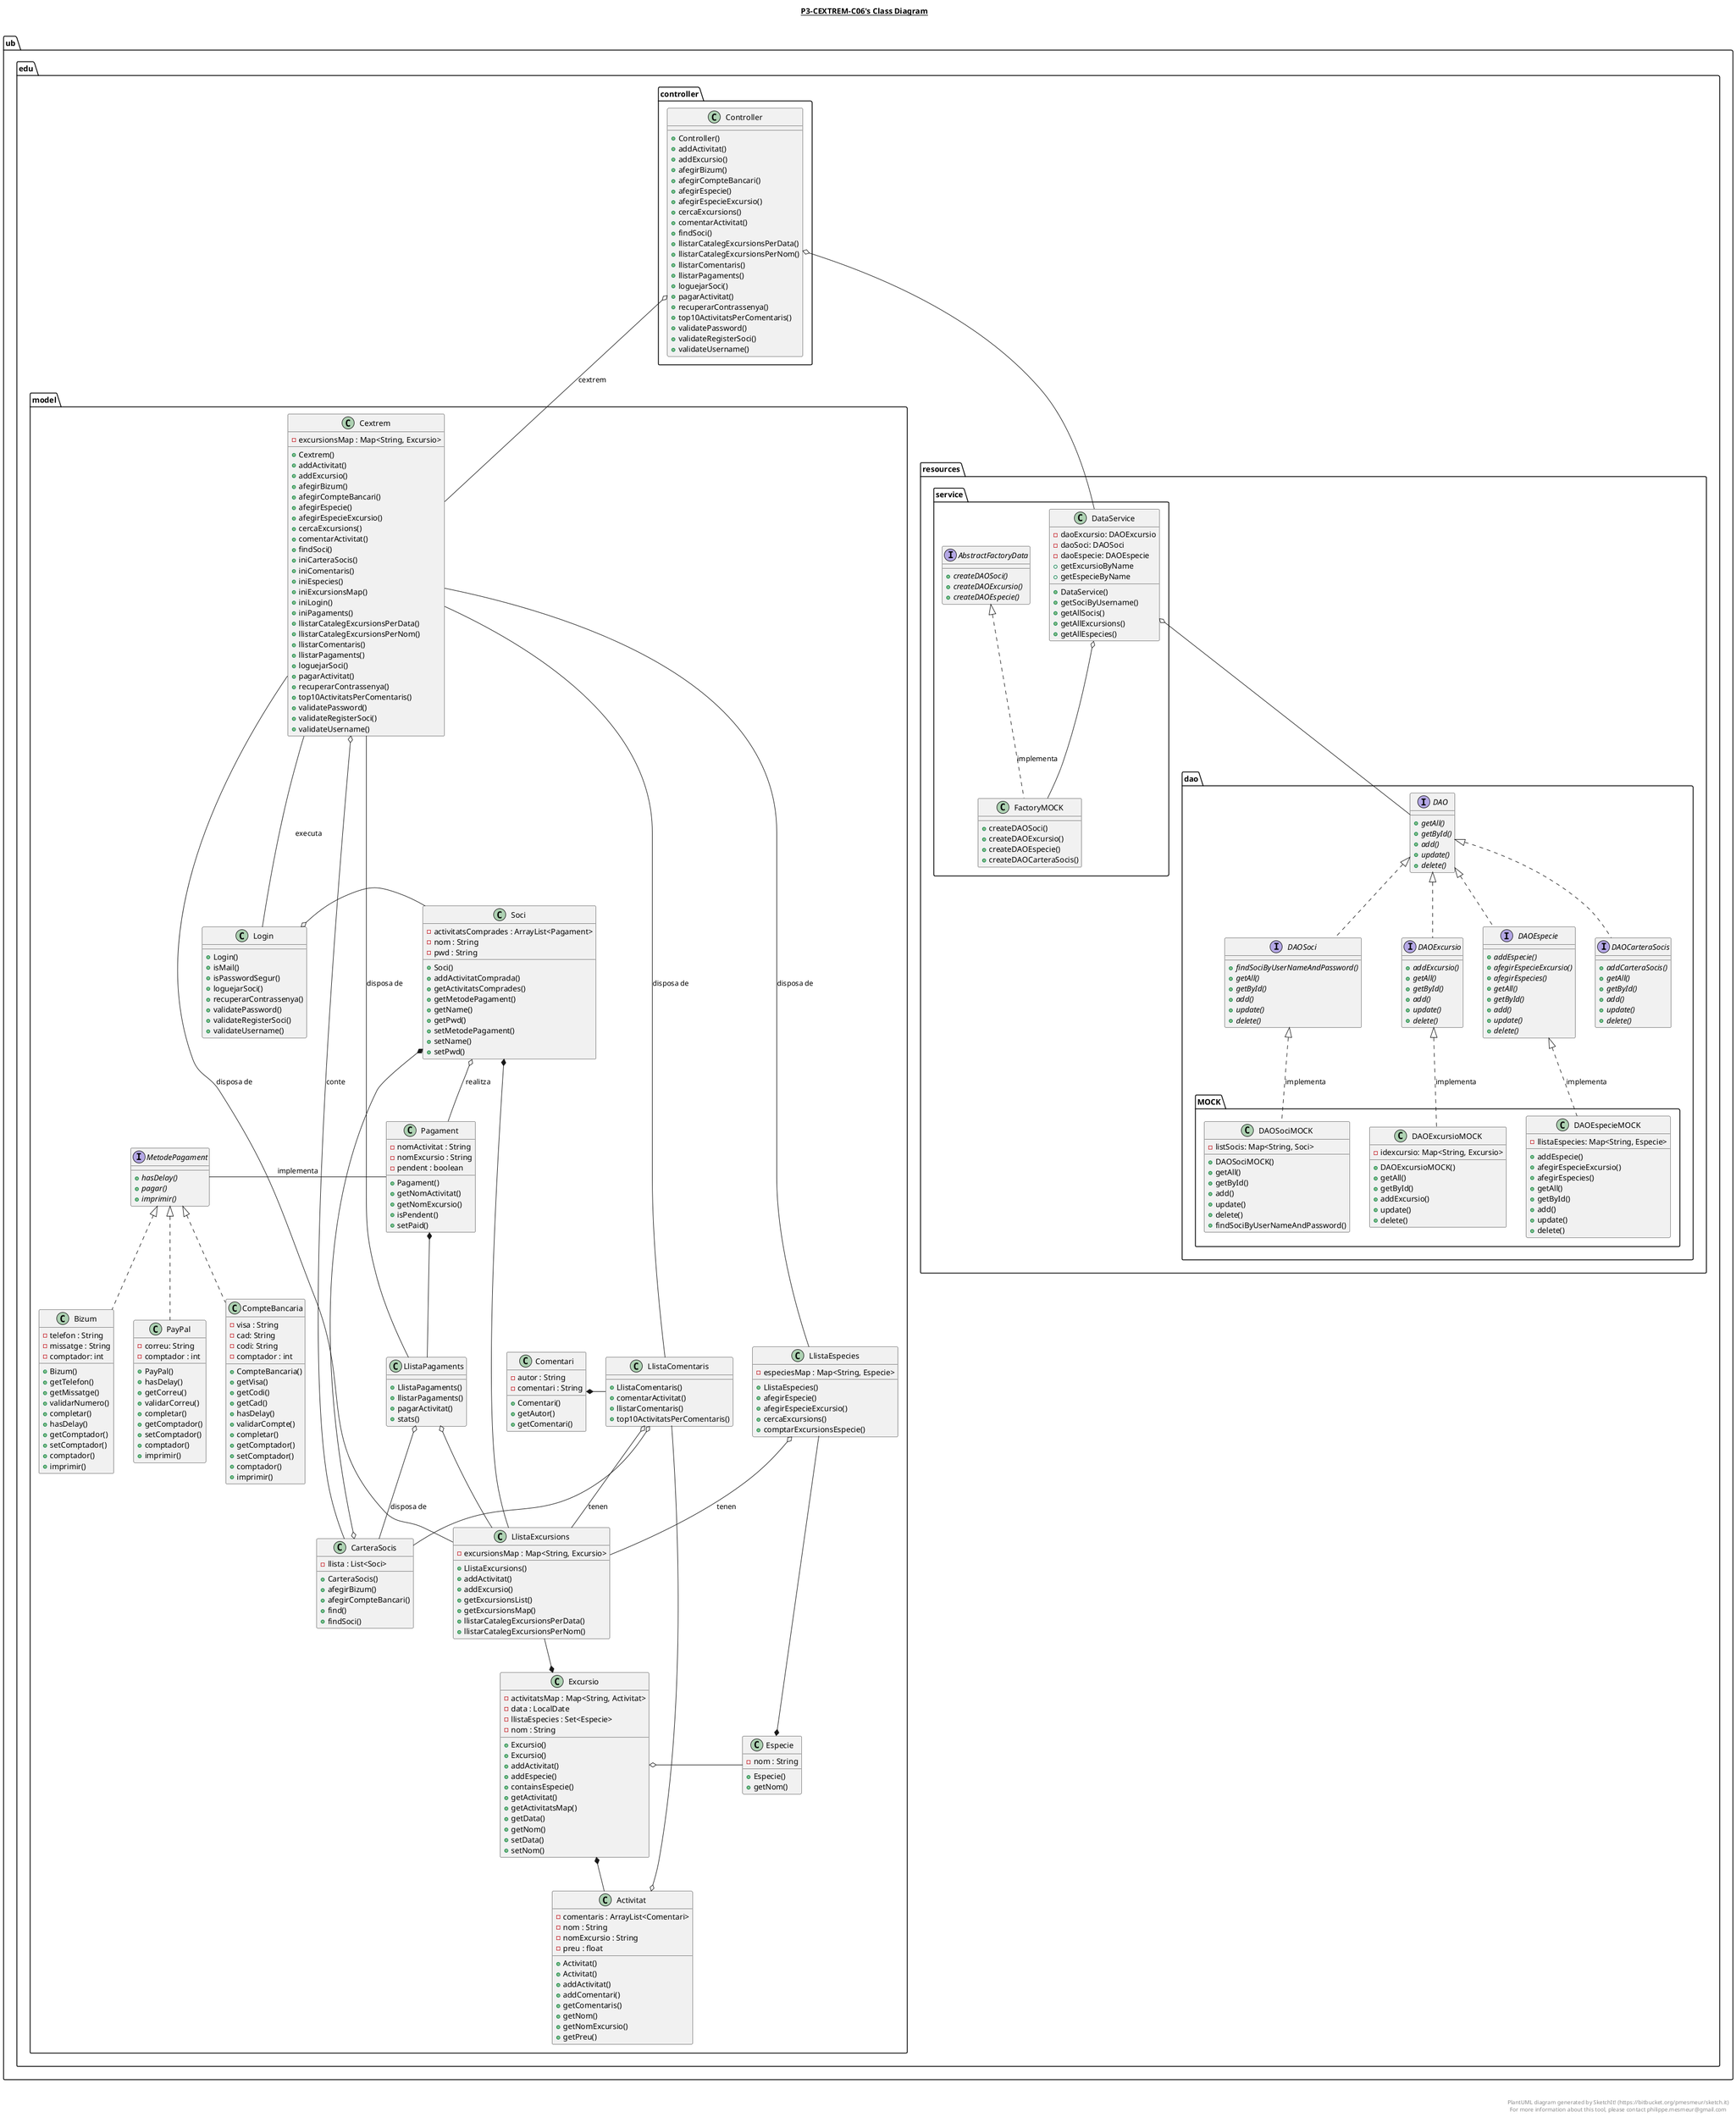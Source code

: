 @startuml

title __P3-CEXTREM-C06's Class Diagram__\n

  namespace ub.edu.controller {
      class ub.edu.controller.Controller {
              + Controller()
              + addActivitat()
              + addExcursio()
              + afegirBizum()
              + afegirCompteBancari()
              + afegirEspecie()
              + afegirEspecieExcursio()
              + cercaExcursions()
              + comentarActivitat()
              + findSoci()
              + llistarCatalegExcursionsPerData()
              + llistarCatalegExcursionsPerNom()
              + llistarComentaris()
              + llistarPagaments()
              + loguejarSoci()
              + pagarActivitat()
              + recuperarContrassenya()
              + top10ActivitatsPerComentaris()
              + validatePassword()
              + validateRegisterSoci()
              + validateUsername()
      }
    }


    namespace ub.edu.model {
      class ub.edu.model.Activitat {
              - comentaris : ArrayList<Comentari>
              - nom : String
              - nomExcursio : String
              - preu : float
              + Activitat()
              + Activitat()
              + addActivitat()
              + addComentari()
              + getComentaris()
              + getNom()
              + getNomExcursio()
              + getPreu()
          }


    }


    namespace ub.edu.model {
      class ub.edu.model.Bizum {
           - telefon : String
           - missatge : String
           - comptador: int
           + Bizum()
           + getTelefon()
           + getMissatge()
           + validarNumero()
           + completar()
           + hasDelay()
           + getComptador()
           + setComptador()
           + comptador()
           + imprimir()
      }
    }
    namespace ub.edu.model{
     class ub.edu.model.PayPal{
           - correu: String
           - comptador : int
           + PayPal()
           + hasDelay()
           + getCorreu()
           + validarCorreu()
           + completar()
           + getComptador()
           + setComptador()
           + comptador()
           + imprimir()
         }
      }


    namespace ub.edu.model {
      class ub.edu.model.CarteraSocis {
              - llista : List<Soci>
              + CarteraSocis()
              + afegirBizum()
              + afegirCompteBancari()
              + find()
              + findSoci()
      }
    }


    namespace ub.edu.model {
      class ub.edu.model.Cextrem {
          - excursionsMap : Map<String, Excursio>
                  + Cextrem()
                  + addActivitat()
                  + addExcursio()
                  + afegirBizum()
                  + afegirCompteBancari()
                  + afegirEspecie()
                  + afegirEspecieExcursio()
                  + cercaExcursions()
                  + comentarActivitat()
                  + findSoci()
                  + iniCarteraSocis()
                  + iniComentaris()
                  + iniEspecies()
                  + iniExcursionsMap()
                  + iniLogin()
                  + iniPagaments()
                  + llistarCatalegExcursionsPerData()
                  + llistarCatalegExcursionsPerNom()
                  + llistarComentaris()
                  + llistarPagaments()
                  + loguejarSoci()
                  + pagarActivitat()
                  + recuperarContrassenya()
                  + top10ActivitatsPerComentaris()
                  + validatePassword()
                  + validateRegisterSoci()
                  + validateUsername()
      }
    }


     namespace ub.edu.model {
        class ub.edu.model.Comentari {
            - autor : String
            - comentari : String
            + Comentari()
            + getAutor()
            + getComentari()
        }
      }


      namespace ub.edu.model {
        class ub.edu.model.CompteBancaria {
            - visa : String
            - cad: String
            - codi: String
            - comptador : int

            + CompteBancaria()
            + getVisa()
            + getCodi()
            + getCad()
            + hasDelay()
            + validarCompte()
            + completar()
            + getComptador()
            + setComptador()
            + comptador()
            + imprimir()
        }
      }


      namespace ub.edu.model {
        class ub.edu.model.Especie {
            - nom : String
            + Especie()
            + getNom()
        }
      }


      namespace ub.edu.model {
        class ub.edu.model.Excursio {
            - activitatsMap : Map<String, Activitat>
            - data : LocalDate
            - llistaEspecies : Set<Especie>
            - nom : String
            + Excursio()
            + Excursio()
            + addActivitat()
            + addEspecie()
            + containsEspecie()
            + getActivitat()
            + getActivitatsMap()
            + getData()
            + getNom()
            + setData()
            + setNom()
        }
      }


      namespace ub.edu.model {
        class ub.edu.model.LlistaComentaris {
            + LlistaComentaris()
            + comentarActivitat()
            + llistarComentaris()
            + top10ActivitatsPerComentaris()
        }
      }


      namespace ub.edu.model {
        class ub.edu.model.LlistaEspecies {
            - especiesMap : Map<String, Especie>
            + LlistaEspecies()
            + afegirEspecie()
            + afegirEspecieExcursio()
            + cercaExcursions()
            + comptarExcursionsEspecie()
        }
      }


      namespace ub.edu.model {
        class ub.edu.model.LlistaExcursions {
            - excursionsMap : Map<String, Excursio>
            + LlistaExcursions()
            + addActivitat()
            + addExcursio()
            + getExcursionsList()
            + getExcursionsMap()
            + llistarCatalegExcursionsPerData()
            + llistarCatalegExcursionsPerNom()
        }
      }


      namespace ub.edu.model {
        class ub.edu.model.LlistaPagaments {
            + LlistaPagaments()
            + llistarPagaments()
            + pagarActivitat()
            + stats()
        }
      }


      namespace ub.edu.model {
        class ub.edu.model.Login {
            + Login()
            + isMail()
            + isPasswordSegur()
            + loguejarSoci()
            + recuperarContrassenya()
            + validatePassword()
            + validateRegisterSoci()
            + validateUsername()
        }
      }


      namespace ub.edu.model {
        interface ub.edu.model.MetodePagament {
            {abstract} + hasDelay()
            {abstract} + pagar()
            {abstract} + imprimir()
        }
      }


      namespace ub.edu.model {
        class ub.edu.model.Pagament {
            - nomActivitat : String
            - nomExcursio : String
            - pendent : boolean
            + Pagament()
            + getNomActivitat()
            + getNomExcursio()
            + isPendent()
            + setPaid()
        }
      }


      namespace ub.edu.model {
        class ub.edu.model.Soci {
            - activitatsComprades : ArrayList<Pagament>
            - nom : String
            - pwd : String
            + Soci()
            + addActivitatComprada()
            + getActivitatsComprades()
            + getMetodePagament()
            + getName()
            + getPwd()
            + setMetodePagament()
            + setName()
            + setPwd()
        }
      }




    ub.edu.controller.Controller o-- ub.edu.model.Cextrem : cextrem
    ub.edu.model.Bizum .up.|> ub.edu.model.MetodePagament
    ub.edu.model.Cextrem o--r ub.edu.model.CarteraSocis : conte
    ub.edu.model.Cextrem --- ub.edu.model.LlistaComentaris : disposa de
    ub.edu.model.Cextrem --- ub.edu.model.LlistaEspecies : disposa de
    ub.edu.model.Cextrem --- ub.edu.model.LlistaExcursions : disposa de
    ub.edu.model.Cextrem --- ub.edu.model.LlistaPagaments : disposa de
    ub.edu.model.Cextrem --- ub.edu.model.Login : executa
    ub.edu.model.CompteBancaria .up.|> ub.edu.model.MetodePagament
    ub.edu.model.LlistaComentaris o-- ub.edu.model.CarteraSocis
    ub.edu.model.LlistaComentaris o-- ub.edu.model.LlistaExcursions : tenen
    ub.edu.model.LlistaEspecies o-- ub.edu.model.LlistaExcursions : tenen
    ub.edu.model.LlistaPagaments o-- ub.edu.model.CarteraSocis : disposa de
    ub.edu.model.LlistaPagaments o-- ub.edu.model.LlistaExcursions

    ub.edu.model.Soci o-- ub.edu.model.Pagament : realitza

    ub.edu.model.Login o-r- ub.edu.model.Soci

    ub.edu.model.Excursio *--u ub.edu.model.LlistaExcursions
    ub.edu.model.Soci *-o ub.edu.model.CarteraSocis
    ub.edu.model.Excursio *-- ub.edu.model.Activitat

    ub.edu.model.Excursio o-r-- ub.edu.model.Especie
    ub.edu.model.Pagament *-- ub.edu.model.LlistaPagaments
    ub.edu.model.MetodePagament --r- ub.edu.model.Pagament : implementa

    ub.edu.model.Especie *-l- ub.edu.model.LlistaEspecies
    ub.edu.model.Comentari *-r- ub.edu.model.LlistaComentaris
    ub.edu.model.Activitat o--u- ub.edu.model.LlistaComentaris


    ub.edu.model.Soci *-- ub.edu.model.LlistaExcursions
    ub.edu.model.PayPal .up.|> ub.edu.model.MetodePagament

    namespace ub.edu.resources.dao {
        interface ub.edu.resources.dao.DAO {
            {abstract} + getAll()
            {abstract} + getById()
            {abstract} + add()
            {abstract} + update()
            {abstract} + delete()
        }
      }


      namespace ub.edu.resources.dao {
        interface ub.edu.resources.dao.DAOCarteraSocis {
            {abstract} + addCarteraSocis()
            {abstract} + getAll()
            {abstract} + getById()
            {abstract} + add()
            {abstract} + update()
            {abstract} + delete()
        }
      }


      namespace ub.edu.resources.dao {
        interface ub.edu.resources.dao.DAOEspecie {
            {abstract} + addEspecie()
            {abstract} + afegirEspecieExcursio()
            {abstract} + afegirEspecies()
            {abstract} + getAll()
            {abstract} + getById()
            {abstract} + add()
            {abstract} + update()
            {abstract} + delete()
        }
      }


      namespace ub.edu.resources.dao {
        interface ub.edu.resources.dao.DAOExcursio {
            {abstract} + addExcursio()
            {abstract} + getAll()
            {abstract} + getById()
            {abstract} + add()
            {abstract} + update()
            {abstract} + delete()
        }
      }


      namespace ub.edu.resources.dao {
        interface ub.edu.resources.dao.DAOSoci {
            {abstract} + findSociByUserNameAndPassword()
            {abstract} + getAll()
            {abstract} + getById()
            {abstract} + add()
            {abstract} + update()
            {abstract} + delete()
        }
      }


      namespace ub.edu.resources.dao {
        namespace MOCK {
          class ub.edu.resources.dao.MOCK.DAOEspecieMOCK {
            - llistaEspecies: Map<String, Especie>
            + addEspecie()
            + afegirEspecieExcursio()
            + afegirEspecies()
            + getAll()
            + getById()
            + add()
            + update()
            + delete()
          }
        }
      }


      namespace ub.edu.resources.dao {
        namespace MOCK {
          class ub.edu.resources.dao.MOCK.DAOExcursioMOCK {
            - idexcursio: Map<String, Excursio>
            + DAOExcursioMOCK()
            + getAll()
            + getById()
            + addExcursio()
            + update()
            + delete()

          }
        }
      }


      namespace ub.edu.resources.dao {
        namespace MOCK {
          class ub.edu.resources.dao.MOCK.DAOSociMOCK {
            - listSocis: Map<String, Soci>
            + DAOSociMOCK()
            + getAll()
            + getById()
            + add()
            + update()
            + delete()
            + findSociByUserNameAndPassword()


          }
        }
      }


      namespace ub.edu.resources.service {
        interface ub.edu.resources.service.AbstractFactoryData {
            {abstract} + createDAOSoci()
            {abstract} + createDAOExcursio()
            {abstract} + createDAOEspecie()

        }
      }


      namespace ub.edu.resources.service {
        class ub.edu.resources.service.DataService {

              + DataService()
              - daoExcursio: DAOExcursio
              - daoSoci: DAOSoci
              - daoEspecie: DAOEspecie
              + getSociByUsername()
              + getAllSocis()
              + getAllExcursions()
              + getExcursioByName
              + getEspecieByName
              + getAllEspecies()
        }
      }


      namespace ub.edu.resources.service {
        class ub.edu.resources.service.FactoryMOCK {
            + createDAOSoci()
            + createDAOExcursio()
            + createDAOEspecie()
            + createDAOCarteraSocis()
        }
      }



      ub.edu.controller.Controller o-- ub.edu.resources.service.DataService

      ub.edu.resources.dao.MOCK.DAOEspecieMOCK .up.|> ub.edu.resources.dao.DAOEspecie : implementa
      ub.edu.resources.dao.MOCK.DAOExcursioMOCK .up.|> ub.edu.resources.dao.DAOExcursio : implementa
      ub.edu.resources.dao.MOCK.DAOSociMOCK .up.|> ub.edu.resources.dao.DAOSoci : implementa

      ub.edu.resources.service.DataService o-- ub.edu.resources.dao.DAO
      ub.edu.resources.service.FactoryMOCK .up.|> ub.edu.resources.service.AbstractFactoryData : implementa

      ub.edu.resources.dao.DAOCarteraSocis .up.|>  ub.edu.resources.dao.DAO
      ub.edu.resources.dao.DAOEspecie .up.|>  ub.edu.resources.dao.DAO
      ub.edu.resources.dao.DAOExcursio .up.|>  ub.edu.resources.dao.DAO
      ub.edu.resources.dao.DAOSoci .up.|>  ub.edu.resources.dao.DAO
      ub.edu.resources.service.DataService o-- ub.edu.resources.service.FactoryMOCK



right footer


PlantUML diagram generated by SketchIt! (https://bitbucket.org/pmesmeur/sketch.it)
For more information about this tool, please contact philippe.mesmeur@gmail.com
endfooter

@enduml
